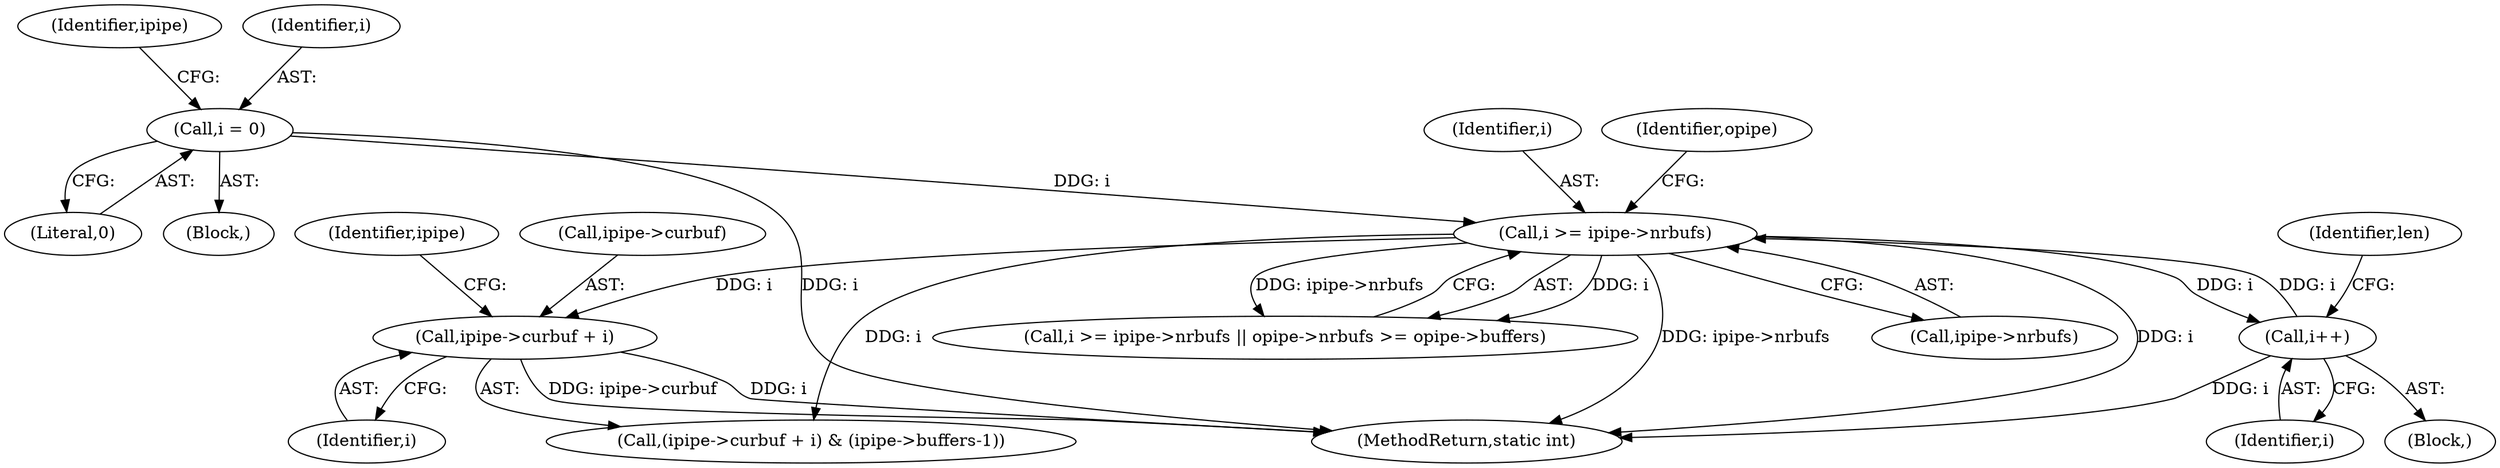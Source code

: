 digraph "0_linux_15fab63e1e57be9fdb5eec1bbc5916e9825e9acb@pointer" {
"1000168" [label="(Call,ipipe->curbuf + i)"];
"1000148" [label="(Call,i >= ipipe->nrbufs)"];
"1000250" [label="(Call,i++)"];
"1000119" [label="(Call,i = 0)"];
"1000148" [label="(Call,i >= ipipe->nrbufs)"];
"1000250" [label="(Call,i++)"];
"1000150" [label="(Call,ipipe->nrbufs)"];
"1000119" [label="(Call,i = 0)"];
"1000121" [label="(Literal,0)"];
"1000111" [label="(Block,)"];
"1000167" [label="(Call,(ipipe->curbuf + i) & (ipipe->buffers-1))"];
"1000280" [label="(MethodReturn,static int)"];
"1000127" [label="(Block,)"];
"1000147" [label="(Call,i >= ipipe->nrbufs || opipe->nrbufs >= opipe->buffers)"];
"1000172" [label="(Identifier,i)"];
"1000251" [label="(Identifier,i)"];
"1000252" [label="(Identifier,len)"];
"1000124" [label="(Identifier,ipipe)"];
"1000175" [label="(Identifier,ipipe)"];
"1000149" [label="(Identifier,i)"];
"1000155" [label="(Identifier,opipe)"];
"1000120" [label="(Identifier,i)"];
"1000169" [label="(Call,ipipe->curbuf)"];
"1000168" [label="(Call,ipipe->curbuf + i)"];
"1000168" -> "1000167"  [label="AST: "];
"1000168" -> "1000172"  [label="CFG: "];
"1000169" -> "1000168"  [label="AST: "];
"1000172" -> "1000168"  [label="AST: "];
"1000175" -> "1000168"  [label="CFG: "];
"1000168" -> "1000280"  [label="DDG: i"];
"1000168" -> "1000280"  [label="DDG: ipipe->curbuf"];
"1000148" -> "1000168"  [label="DDG: i"];
"1000148" -> "1000147"  [label="AST: "];
"1000148" -> "1000150"  [label="CFG: "];
"1000149" -> "1000148"  [label="AST: "];
"1000150" -> "1000148"  [label="AST: "];
"1000155" -> "1000148"  [label="CFG: "];
"1000147" -> "1000148"  [label="CFG: "];
"1000148" -> "1000280"  [label="DDG: i"];
"1000148" -> "1000280"  [label="DDG: ipipe->nrbufs"];
"1000148" -> "1000147"  [label="DDG: i"];
"1000148" -> "1000147"  [label="DDG: ipipe->nrbufs"];
"1000250" -> "1000148"  [label="DDG: i"];
"1000119" -> "1000148"  [label="DDG: i"];
"1000148" -> "1000167"  [label="DDG: i"];
"1000148" -> "1000250"  [label="DDG: i"];
"1000250" -> "1000127"  [label="AST: "];
"1000250" -> "1000251"  [label="CFG: "];
"1000251" -> "1000250"  [label="AST: "];
"1000252" -> "1000250"  [label="CFG: "];
"1000250" -> "1000280"  [label="DDG: i"];
"1000119" -> "1000111"  [label="AST: "];
"1000119" -> "1000121"  [label="CFG: "];
"1000120" -> "1000119"  [label="AST: "];
"1000121" -> "1000119"  [label="AST: "];
"1000124" -> "1000119"  [label="CFG: "];
"1000119" -> "1000280"  [label="DDG: i"];
}
